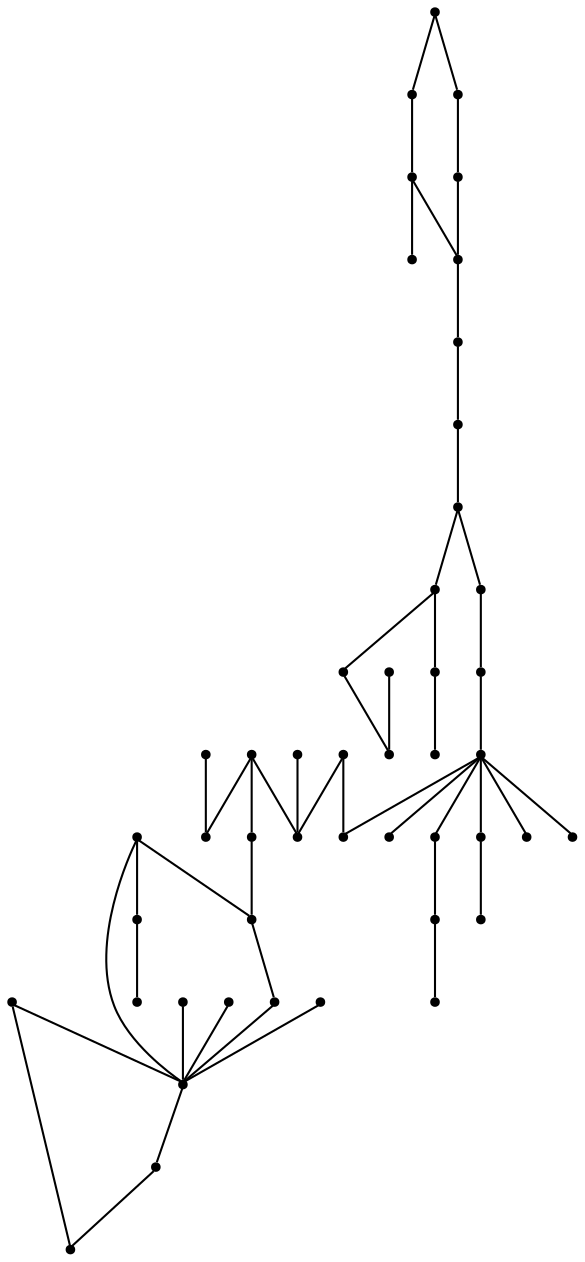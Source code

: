 graph {
  node [shape=point,comment="{\"directed\":false,\"doi\":\"10.4230/LIPIcs.GD.2024.32\",\"figure\":\"13 (4)\"}"]

  v0 [pos="1724.320593495213,880.7138049879037"]
  v1 [pos="1724.320593495213,761.1575704181497"]
  v2 [pos="1684.458870971215,880.7138049879037"]
  v3 [pos="1644.5972756388237,761.1575704181497"]
  v4 [pos="1664.5280733050192,880.7138049879037"]
  v5 [pos="1644.5972756388237,880.7138049879037"]
  v6 [pos="1624.6664779726282,880.7138049879037"]
  v7 [pos="1604.7356803064329,880.7138049879037"]
  v8 [pos="1564.8739577824344,880.7138049879037"]
  v9 [pos="1564.8068006138005,761.2249658034922"]
  v10 [pos="1525.0123624500436,761.1575704181498"]
  v11 [pos="1485.0834827574115,880.7812003732461"]
  v12 [pos="1525.0123624500436,880.7138049879037"]
  v13 [pos="1485.1507671176525,761.1575704181497"]
  v14 [pos="1435.3908665249942,880.6466639247702"]
  v15 [pos="1455.3217913827968,761.0904293550162"]
  v16 [pos="1405.427322069656,880.7138049879037"]
  v17 [pos="1405.427322069656,761.1575704181498"]
  v18 [pos="1365.5657267372649,880.7138049879037"]
  v19 [pos="1365.565726737265,761.1575704181497"]
  v20 [pos="1325.7041314048743,880.7138049879037"]
  v21 [pos="1345.7022134313106,761.0904293550162"]
  v22 [pos="1285.775251712242,761.2249658034922"]
  v23 [pos="1265.9116112146803,880.7138049879037"]
  v24 [pos="1285.8425360724832,880.7138049879037"]
  v25 [pos="1305.7732065470714,880.7138049879037"]
  v26 [pos="1245.9808135484848,880.7138049879037"]
  v27 [pos="1206.1190910244868,761.1575704181497"]
  v28 [pos="1166.2574956920955,880.7138049879037"]
  v29 [pos="1206.0519338558527,880.7812003732461"]
  v30 [pos="1126.3286159994636,761.2249658034922"]
  v31 [pos="1126.3286159994634,880.7812003732461"]
  v32 [pos="1166.2574956920955,761.1575704181497"]
  v33 [pos="1086.5343050273136,761.1575704181498"]
  v34 [pos="1046.6725666043644,880.7138049879037"]
  v35 [pos="1086.4668934754654,880.7812003732461"]
  v36 [pos="1046.6052822441234,761.2249658034922"]
  v37 [pos="1006.8109712719735,761.1575704181497"]
  v38 [pos="1006.7436869117324,880.7812003732461"]
  v39 [pos="966.8819643877341,880.7812003732461"]
  v40 [pos="927.0203690553432,761.2249658034922"]
  v41 [pos="927.0203690553432,880.7812003732461"]
  v42 [pos="966.9492487479753,761.1575704181498"]
  v43 [pos="887.1587101271485,761.2249658034922"]
  v44 [pos="887.1587101271485,880.7812003732461"]
  v45 [pos="847.2970511989539,761.2249658034922"]
  v46 [pos="847.2970511989539,880.7812003732462"]

  v0 -- v1 [id="-1",pos="1724.320593495213,880.7138049879037 1724.320593495213,761.1575704181497 1724.320593495213,761.1575704181497 1724.320593495213,761.1575704181497"]
  v46 -- v43 [id="-2",pos="847.2970511989539,880.7812003732462 887.1587101271485,761.2249658034922 887.1587101271485,761.2249658034922 887.1587101271485,761.2249658034922"]
  v46 -- v45 [id="-3",pos="847.2970511989539,880.7812003732462 847.2970511989539,761.2249658034922 847.2970511989539,761.2249658034922 847.2970511989539,761.2249658034922"]
  v45 -- v44 [id="-4",pos="847.2970511989539,761.2249658034922 887.1587101271485,880.7812003732461 887.1587101271485,880.7812003732461 887.1587101271485,880.7812003732461"]
  v44 -- v40 [id="-5",pos="887.1587101271485,880.7812003732461 927.0203690553432,761.2249658034922 927.0203690553432,761.2249658034922 927.0203690553432,761.2249658034922"]
  v43 -- v41 [id="-6",pos="887.1587101271485,761.2249658034922 927.0203690553432,880.7812003732461 927.0203690553432,880.7812003732461 927.0203690553432,880.7812003732461"]
  v41 -- v40 [id="-7",pos="927.0203690553432,880.7812003732461 927.0203690553432,761.2249658034922 927.0203690553432,761.2249658034922 927.0203690553432,761.2249658034922"]
  v41 -- v42 [id="-8",pos="927.0203690553432,880.7812003732461 966.9492487479753,761.1575704181498 966.9492487479753,761.1575704181498 966.9492487479753,761.1575704181498"]
  v40 -- v38 [id="-9",pos="927.0203690553432,761.2249658034922 1006.7436869117324,880.7812003732461 1006.7436869117324,880.7812003732461 1006.7436869117324,880.7812003732461"]
  v39 -- v37 [id="-10",pos="966.8819643877341,880.7812003732461 1006.8109712719735,761.1575704181497 1006.8109712719735,761.1575704181497 1006.8109712719735,761.1575704181497"]
  v38 -- v36 [id="-11",pos="1006.7436869117324,880.7812003732461 1046.6052822441234,761.2249658034922 1046.6052822441234,761.2249658034922 1046.6052822441234,761.2249658034922"]
  v34 -- v37 [id="-12",pos="1046.6725666043644,880.7138049879037 1006.8109712719735,761.1575704181497 1006.8109712719735,761.1575704181497 1006.8109712719735,761.1575704181497"]
  v36 -- v35 [id="-13",pos="1046.6052822441234,761.2249658034922 1086.4668934754654,880.7812003732461 1086.4668934754654,880.7812003732461 1086.4668934754654,880.7812003732461"]
  v35 -- v33 [id="-14",pos="1086.4668934754654,880.7812003732461 1086.5343050273136,761.1575704181498 1086.5343050273136,761.1575704181498 1086.5343050273136,761.1575704181498"]
  v35 -- v30 [id="-15",pos="1086.4668934754654,880.7812003732461 1126.3286159994636,761.2249658034922 1126.3286159994636,761.2249658034922 1126.3286159994636,761.2249658034922"]
  v33 -- v31 [id="-16",pos="1086.5343050273136,761.1575704181498 1126.3286159994634,880.7812003732461 1126.3286159994634,880.7812003732461 1126.3286159994634,880.7812003732461"]
  v33 -- v34 [id="-17",pos="1086.5343050273136,761.1575704181498 1046.6725666043644,880.7138049879037 1046.6725666043644,880.7138049879037 1046.6725666043644,880.7138049879037"]
  v31 -- v32 [id="-18",pos="1126.3286159994634,880.7812003732461 1166.2574956920955,761.1575704181497 1166.2574956920955,761.1575704181497 1166.2574956920955,761.1575704181497"]
  v30 -- v29 [id="-19",pos="1126.3286159994636,761.2249658034922 1206.0519338558527,880.7812003732461 1206.0519338558527,880.7812003732461 1206.0519338558527,880.7812003732461"]
  v29 -- v22 [id="-20",pos="1206.0519338558527,880.7812003732461 1285.775251712242,761.2249658034922 1285.775251712242,761.2249658034922 1285.775251712242,761.2249658034922"]
  v27 -- v28 [id="-21",pos="1206.1190910244868,761.1575704181497 1166.2574956920955,880.7138049879037 1166.2574956920955,880.7138049879037 1166.2574956920955,880.7138049879037"]
  v26 -- v27 [id="-22",pos="1245.9808135484848,880.7138049879037 1206.1190910244868,761.1575704181497 1206.1190910244868,761.1575704181497 1206.1190910244868,761.1575704181497"]
  v22 -- v26 [id="-23",pos="1285.775251712242,761.2249658034922 1245.9808135484848,880.7138049879037 1245.9808135484848,880.7138049879037 1245.9808135484848,880.7138049879037"]
  v22 -- v25 [id="-24",pos="1285.775251712242,761.2249658034922 1305.7732065470714,880.7138049879037 1305.7732065470714,880.7138049879037 1305.7732065470714,880.7138049879037"]
  v22 -- v24 [id="-25",pos="1285.775251712242,761.2249658034922 1285.8425360724832,880.7138049879037 1285.8425360724832,880.7138049879037 1285.8425360724832,880.7138049879037"]
  v22 -- v23 [id="-26",pos="1285.775251712242,761.2249658034922 1265.9116112146803,880.7138049879037 1265.9116112146803,880.7138049879037 1265.9116112146803,880.7138049879037"]
  v22 -- v20 [id="-27",pos="1285.775251712242,761.2249658034922 1325.7041314048743,880.7138049879037 1325.7041314048743,880.7138049879037 1325.7041314048743,880.7138049879037"]
  v22 -- v18 [id="-28",pos="1285.775251712242,761.2249658034922 1365.5657267372649,880.7138049879037 1365.5657267372649,880.7138049879037 1365.5657267372649,880.7138049879037"]
  v20 -- v21 [id="-29",pos="1325.7041314048743,880.7138049879037 1345.7022134313106,761.0904293550162 1345.7022134313106,761.0904293550162 1345.7022134313106,761.0904293550162"]
  v19 -- v16 [id="-30",pos="1365.565726737265,761.1575704181497 1405.427322069656,880.7138049879037 1405.427322069656,880.7138049879037 1405.427322069656,880.7138049879037"]
  v17 -- v14 [id="-31",pos="1405.427322069656,761.1575704181498 1435.3908665249942,880.6466639247702 1435.3908665249942,880.6466639247702 1435.3908665249942,880.6466639247702"]
  v17 -- v18 [id="-32",pos="1405.427322069656,761.1575704181498 1365.5657267372649,880.7138049879037 1365.5657267372649,880.7138049879037 1365.5657267372649,880.7138049879037"]
  v15 -- v14 [id="-33",pos="1455.3217913827968,761.0904293550162 1435.3908665249942,880.6466639247702 1435.3908665249942,880.6466639247702 1435.3908665249942,880.6466639247702"]
  v15 -- v12 [id="-34",pos="1455.3217913827968,761.0904293550162 1525.0123624500436,880.7138049879037 1525.0123624500436,880.7138049879037 1525.0123624500436,880.7138049879037"]
  v15 -- v16 [id="-35",pos="1455.3217913827968,761.0904293550162 1405.427322069656,880.7138049879037 1405.427322069656,880.7138049879037 1405.427322069656,880.7138049879037"]
  v13 -- v14 [id="-36",pos="1485.1507671176525,761.1575704181497 1435.3908665249942,880.6466639247702 1435.3908665249942,880.6466639247702 1435.3908665249942,880.6466639247702"]
  v12 -- v9 [id="-37",pos="1525.0123624500436,880.7138049879037 1564.8068006138005,761.2249658034922 1564.8068006138005,761.2249658034922 1564.8068006138005,761.2249658034922"]
  v10 -- v11 [id="-38",pos="1525.0123624500436,761.1575704181498 1485.0834827574115,880.7812003732461 1485.0834827574115,880.7812003732461 1485.0834827574115,880.7812003732461"]
  v9 -- v7 [id="-39",pos="1564.8068006138005,761.2249658034922 1604.7356803064329,880.7138049879037 1604.7356803064329,880.7138049879037 1604.7356803064329,880.7138049879037"]
  v8 -- v10 [id="-40",pos="1564.8739577824344,880.7138049879037 1525.0123624500436,761.1575704181498 1525.0123624500436,761.1575704181498 1525.0123624500436,761.1575704181498"]
  v8 -- v9 [id="-41",pos="1564.8739577824344,880.7138049879037 1564.8068006138005,761.2249658034922 1564.8068006138005,761.2249658034922 1564.8068006138005,761.2249658034922"]
  v8 -- v3 [id="-42",pos="1564.8739577824344,880.7138049879037 1644.5972756388237,761.1575704181497 1644.5972756388237,761.1575704181497 1644.5972756388237,761.1575704181497"]
  v7 -- v3 [id="-43",pos="1604.7356803064329,880.7138049879037 1644.5972756388237,761.1575704181497 1644.5972756388237,761.1575704181497 1644.5972756388237,761.1575704181497"]
  v6 -- v3 [id="-44",pos="1624.6664779726282,880.7138049879037 1644.5972756388237,761.1575704181497 1644.5972756388237,761.1575704181497 1644.5972756388237,761.1575704181497"]
  v3 -- v0 [id="-45",pos="1644.5972756388237,761.1575704181497 1724.320593495213,880.7138049879037 1724.320593495213,880.7138049879037 1724.320593495213,880.7138049879037"]
  v5 -- v3 [id="-46",pos="1644.5972756388237,880.7138049879037 1644.5972756388237,761.1575704181497 1644.5972756388237,761.1575704181497 1644.5972756388237,761.1575704181497"]
  v4 -- v3 [id="-47",pos="1664.5280733050192,880.7138049879037 1644.5972756388237,761.1575704181497 1644.5972756388237,761.1575704181497 1644.5972756388237,761.1575704181497"]
  v2 -- v3 [id="-48",pos="1684.458870971215,880.7138049879037 1644.5972756388237,761.1575704181497 1644.5972756388237,761.1575704181497 1644.5972756388237,761.1575704181497"]
  v2 -- v1 [id="-49",pos="1684.458870971215,880.7138049879037 1724.320593495213,761.1575704181497 1724.320593495213,761.1575704181497 1724.320593495213,761.1575704181497"]
}